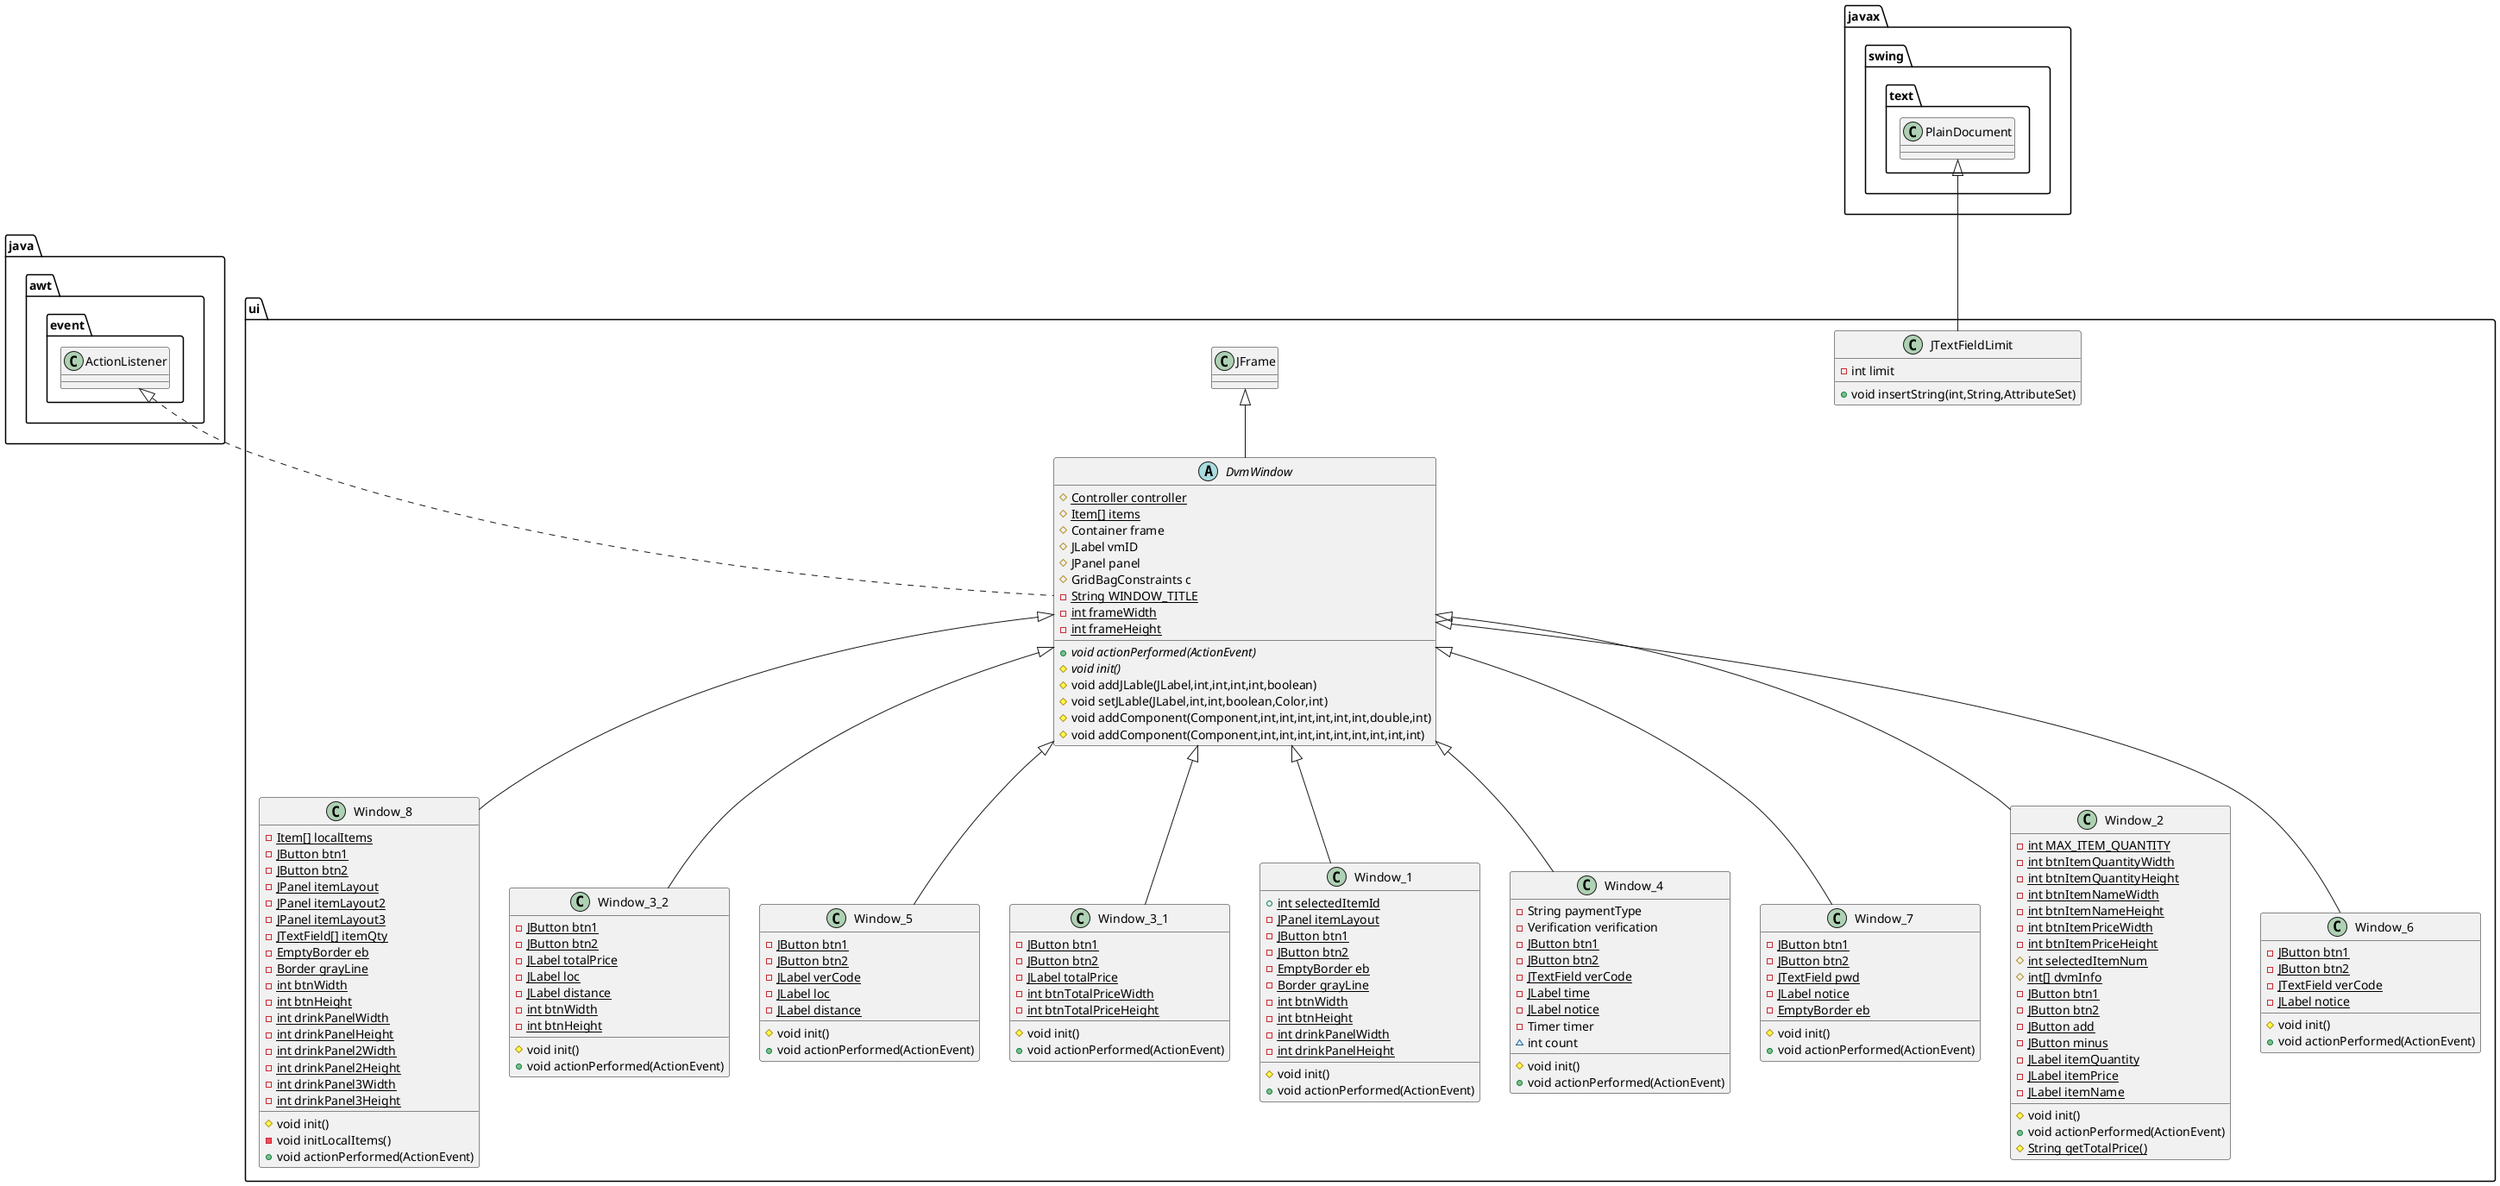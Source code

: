 @startuml
class ui.JTextFieldLimit {
- int limit
+ void insertString(int,String,AttributeSet)
}
class ui.Window_8 {
- {static} Item[] localItems
- {static} JButton btn1
- {static} JButton btn2
- {static} JPanel itemLayout
- {static} JPanel itemLayout2
- {static} JPanel itemLayout3
- {static} JTextField[] itemQty
- {static} EmptyBorder eb
- {static} Border grayLine
- {static} int btnWidth
- {static} int btnHeight
- {static} int drinkPanelWidth
- {static} int drinkPanelHeight
- {static} int drinkPanel2Width
- {static} int drinkPanel2Height
- {static} int drinkPanel3Width
- {static} int drinkPanel3Height
# void init()
- void initLocalItems()
+ void actionPerformed(ActionEvent)
}
class ui.Window_3_2 {
- {static} JButton btn1
- {static} JButton btn2
- {static} JLabel totalPrice
- {static} JLabel loc
- {static} JLabel distance
- {static} int btnWidth
- {static} int btnHeight
# void init()
+ void actionPerformed(ActionEvent)
}
class ui.Window_5 {
- {static} JButton btn1
- {static} JButton btn2
- {static} JLabel verCode
- {static} JLabel loc
- {static} JLabel distance
# void init()
+ void actionPerformed(ActionEvent)
}
class ui.Window_3_1 {
- {static} JButton btn1
- {static} JButton btn2
- {static} JLabel totalPrice
- {static} int btnTotalPriceWidth
- {static} int btnTotalPriceHeight
# void init()
+ void actionPerformed(ActionEvent)
}
class ui.Window_1 {
+ {static} int selectedItemId
- {static} JPanel itemLayout
- {static} JButton btn1
- {static} JButton btn2
- {static} EmptyBorder eb
- {static} Border grayLine
- {static} int btnWidth
- {static} int btnHeight
- {static} int drinkPanelWidth
- {static} int drinkPanelHeight
# void init()
+ void actionPerformed(ActionEvent)
}
abstract class ui.DvmWindow {
# {static} Controller controller
# {static} Item[] items
# Container frame
# JLabel vmID
# JPanel panel
# GridBagConstraints c
- {static} String WINDOW_TITLE
- {static} int frameWidth
- {static} int frameHeight
+ {abstract}void actionPerformed(ActionEvent)
# {abstract}void init()
# void addJLable(JLabel,int,int,int,int,boolean)
# void setJLable(JLabel,int,int,boolean,Color,int)
# void addComponent(Component,int,int,int,int,int,int,double,int)
# void addComponent(Component,int,int,int,int,int,int,int,int,int)
}
class ui.Window_4 {
- String paymentType
- Verification verification
- {static} JButton btn1
- {static} JButton btn2
- {static} JTextField verCode
- {static} JLabel time
- {static} JLabel notice
- Timer timer
~ int count
# void init()
+ void actionPerformed(ActionEvent)
}
class ui.Window_7 {
- {static} JButton btn1
- {static} JButton btn2
- {static} JTextField pwd
- {static} JLabel notice
- {static} EmptyBorder eb
# void init()
+ void actionPerformed(ActionEvent)
}
class ui.Window_2 {
- {static} int MAX_ITEM_QUANTITY
- {static} int btnItemQuantityWidth
- {static} int btnItemQuantityHeight
- {static} int btnItemNameWidth
- {static} int btnItemNameHeight
- {static} int btnItemPriceWidth
- {static} int btnItemPriceHeight
# {static} int selectedItemNum
# {static} int[] dvmInfo
- {static} JButton btn1
- {static} JButton btn2
- {static} JButton add
- {static} JButton minus
- {static} JLabel itemQuantity
- {static} JLabel itemPrice
- {static} JLabel itemName
# void init()
+ void actionPerformed(ActionEvent)
# {static} String getTotalPrice()
}
class ui.Window_6 {
- {static} JButton btn1
- {static} JButton btn2
- {static} JTextField verCode
- {static} JLabel notice
# void init()
+ void actionPerformed(ActionEvent)
}


javax.swing.text.PlainDocument <|-- ui.JTextFieldLimit
ui.DvmWindow <|-- ui.Window_8
ui.DvmWindow <|-- ui.Window_3_2
ui.DvmWindow <|-- ui.Window_5
ui.DvmWindow <|-- ui.Window_3_1
ui.DvmWindow <|-- ui.Window_1
java.awt.event.ActionListener <|.. ui.DvmWindow
ui.JFrame <|-- ui.DvmWindow
ui.DvmWindow <|-- ui.Window_4
ui.DvmWindow <|-- ui.Window_7
ui.DvmWindow <|-- ui.Window_2
ui.DvmWindow <|-- ui.Window_6
@enduml